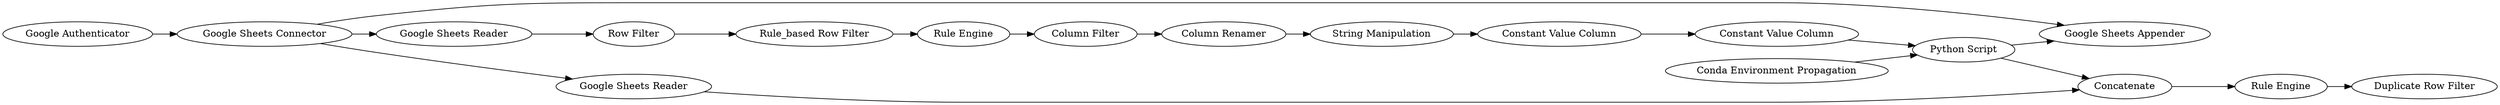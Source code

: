 digraph {
	888 -> 889
	897 -> 886
	11 -> 891
	890 -> 16
	899 -> 905
	21 -> 11
	905 -> 900
	883 -> 897
	884 -> 885
	885 -> 898
	16 -> 21
	889 -> 890
	11 -> 899
	885 -> 891
	887 -> 888
	13 -> 11
	885 -> 883
	886 -> 887
	898 -> 899
	16 [label="Constant Value Column"]
	885 [label="Google Sheets Connector"]
	897 [label="Row Filter"]
	905 [label="Rule Engine"]
	13 [label="Conda Environment Propagation"]
	888 [label="Column Filter"]
	889 [label="Column Renamer"]
	883 [label="Google Sheets Reader"]
	886 [label="Rule_based Row Filter"]
	891 [label="Google Sheets Appender"]
	899 [label=Concatenate]
	11 [label="Python Script"]
	21 [label="Constant Value Column"]
	884 [label="Google Authenticator"]
	887 [label="Rule Engine"]
	898 [label="Google Sheets Reader"]
	900 [label="Duplicate Row Filter"]
	890 [label="String Manipulation"]
	rankdir=LR
}
